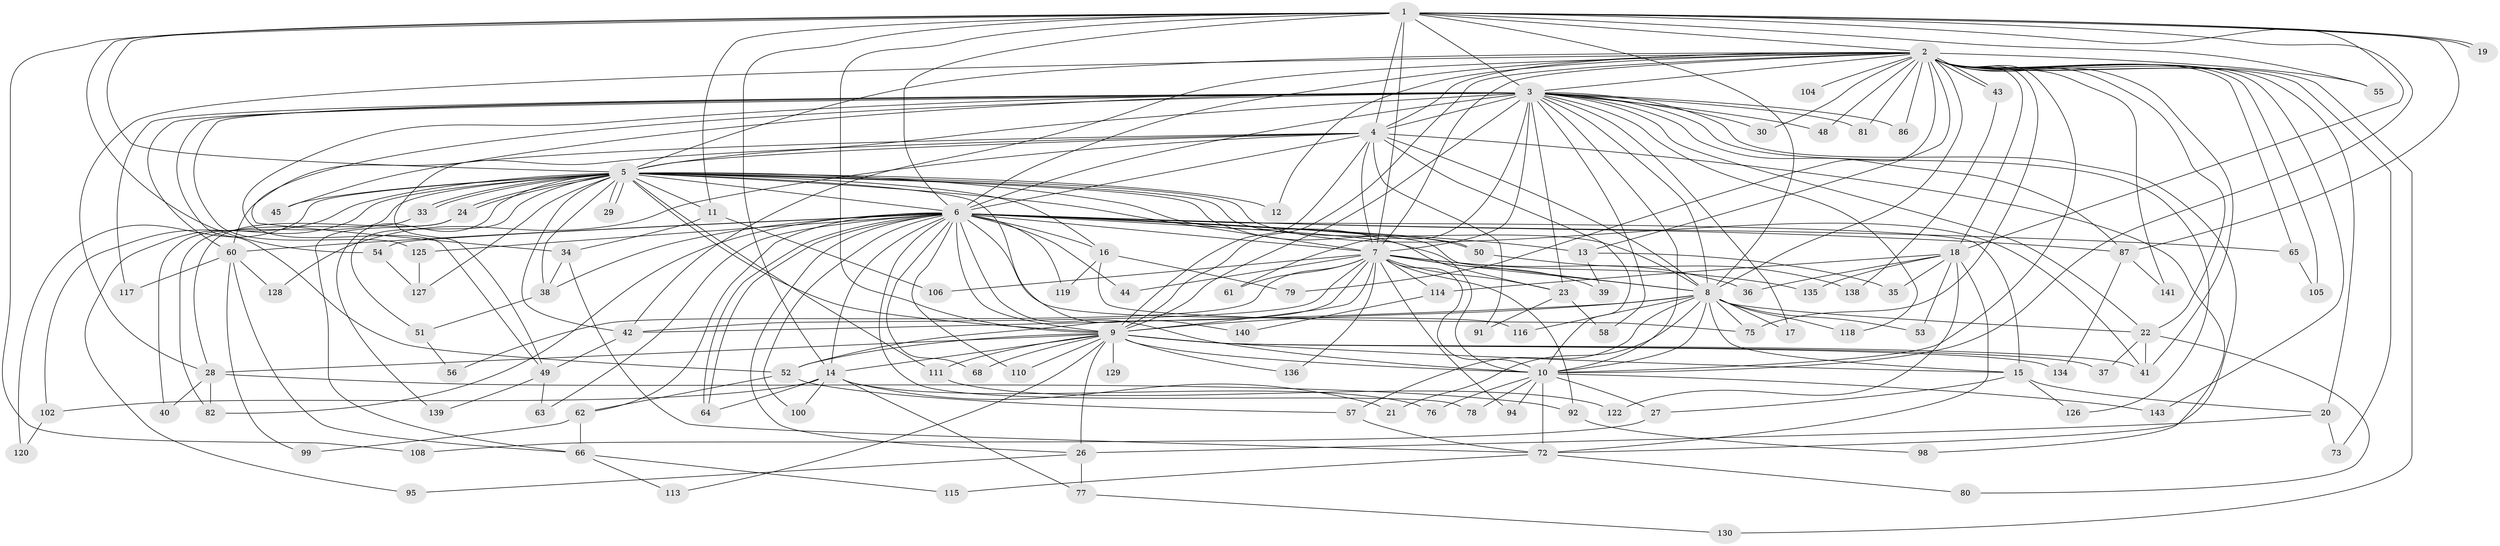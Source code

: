 // original degree distribution, {19: 0.006993006993006993, 34: 0.013986013986013986, 27: 0.006993006993006993, 15: 0.006993006993006993, 33: 0.006993006993006993, 25: 0.013986013986013986, 20: 0.006993006993006993, 12: 0.006993006993006993, 4: 0.09090909090909091, 2: 0.5524475524475524, 9: 0.006993006993006993, 5: 0.04895104895104895, 6: 0.027972027972027972, 8: 0.006993006993006993, 3: 0.18181818181818182, 7: 0.013986013986013986}
// Generated by graph-tools (version 1.1) at 2025/11/02/27/25 16:11:07]
// undirected, 110 vertices, 266 edges
graph export_dot {
graph [start="1"]
  node [color=gray90,style=filled];
  1 [super="+25"];
  2 [super="+84"];
  3 [super="+47"];
  4 [super="+85"];
  5 [super="+69"];
  6 [super="+70"];
  7 [super="+133"];
  8 [super="+67"];
  9 [super="+89"];
  10 [super="+31"];
  11;
  12;
  13;
  14 [super="+32"];
  15 [super="+101"];
  16 [super="+131"];
  17;
  18 [super="+112"];
  19;
  20;
  21;
  22;
  23 [super="+90"];
  24;
  26 [super="+46"];
  27;
  28;
  29;
  30 [super="+59"];
  33;
  34;
  35;
  36;
  37;
  38 [super="+96"];
  39;
  40;
  41 [super="+88"];
  42 [super="+124"];
  43;
  44;
  45;
  48;
  49 [super="+103"];
  50 [super="+71"];
  51;
  52 [super="+137"];
  53;
  54;
  55;
  56;
  57 [super="+123"];
  58;
  60 [super="+74"];
  61;
  62;
  63;
  64 [super="+132"];
  65;
  66 [super="+109"];
  68;
  72 [super="+97"];
  73;
  75 [super="+121"];
  76;
  77 [super="+107"];
  78;
  79;
  80;
  81;
  82 [super="+83"];
  86;
  87 [super="+93"];
  91;
  92;
  94;
  95;
  98;
  99;
  100;
  102;
  104;
  105;
  106;
  108;
  110;
  111;
  113;
  114;
  115;
  116;
  117;
  118;
  119;
  120;
  122;
  125;
  126;
  127 [super="+142"];
  128;
  129;
  130;
  134;
  135;
  136;
  138;
  139;
  140;
  141;
  143;
  1 -- 2;
  1 -- 3;
  1 -- 4;
  1 -- 5;
  1 -- 6;
  1 -- 7 [weight=2];
  1 -- 8;
  1 -- 9;
  1 -- 10;
  1 -- 11;
  1 -- 18;
  1 -- 19;
  1 -- 19;
  1 -- 54;
  1 -- 55;
  1 -- 87;
  1 -- 108;
  1 -- 14;
  2 -- 3;
  2 -- 4;
  2 -- 5;
  2 -- 6;
  2 -- 7;
  2 -- 8;
  2 -- 9;
  2 -- 10;
  2 -- 12;
  2 -- 13;
  2 -- 18;
  2 -- 20;
  2 -- 22;
  2 -- 28;
  2 -- 30 [weight=2];
  2 -- 41;
  2 -- 43;
  2 -- 43;
  2 -- 48;
  2 -- 55;
  2 -- 65;
  2 -- 73;
  2 -- 79;
  2 -- 81;
  2 -- 86;
  2 -- 104 [weight=2];
  2 -- 105;
  2 -- 130;
  2 -- 141;
  2 -- 143;
  2 -- 42;
  2 -- 75;
  3 -- 4 [weight=2];
  3 -- 5;
  3 -- 6;
  3 -- 7;
  3 -- 8;
  3 -- 9;
  3 -- 10;
  3 -- 17;
  3 -- 30;
  3 -- 34;
  3 -- 45;
  3 -- 48;
  3 -- 58;
  3 -- 60;
  3 -- 61;
  3 -- 81;
  3 -- 87;
  3 -- 117;
  3 -- 125;
  3 -- 22;
  3 -- 118;
  3 -- 86;
  3 -- 126;
  3 -- 72;
  3 -- 49;
  3 -- 23;
  3 -- 52;
  4 -- 5;
  4 -- 6;
  4 -- 7;
  4 -- 8 [weight=2];
  4 -- 9;
  4 -- 10;
  4 -- 49;
  4 -- 60;
  4 -- 98;
  4 -- 128;
  4 -- 91;
  5 -- 6 [weight=2];
  5 -- 7;
  5 -- 8;
  5 -- 9;
  5 -- 10;
  5 -- 11;
  5 -- 12;
  5 -- 16 [weight=2];
  5 -- 24;
  5 -- 24;
  5 -- 29;
  5 -- 29;
  5 -- 33;
  5 -- 33;
  5 -- 38;
  5 -- 40;
  5 -- 42;
  5 -- 45;
  5 -- 50;
  5 -- 51;
  5 -- 95;
  5 -- 102;
  5 -- 111;
  5 -- 139;
  5 -- 140;
  5 -- 120;
  5 -- 41;
  5 -- 127;
  6 -- 7;
  6 -- 8;
  6 -- 9;
  6 -- 10;
  6 -- 13;
  6 -- 14;
  6 -- 15;
  6 -- 16;
  6 -- 23;
  6 -- 44;
  6 -- 50 [weight=2];
  6 -- 54;
  6 -- 62;
  6 -- 63;
  6 -- 64;
  6 -- 64;
  6 -- 65;
  6 -- 68;
  6 -- 78;
  6 -- 100;
  6 -- 110;
  6 -- 116;
  6 -- 119;
  6 -- 87;
  6 -- 60;
  6 -- 26;
  6 -- 125;
  6 -- 82;
  6 -- 38;
  7 -- 8;
  7 -- 9 [weight=2];
  7 -- 10;
  7 -- 23;
  7 -- 36;
  7 -- 39;
  7 -- 42;
  7 -- 44;
  7 -- 52;
  7 -- 56;
  7 -- 61;
  7 -- 92;
  7 -- 94;
  7 -- 106;
  7 -- 114;
  7 -- 135;
  7 -- 136;
  8 -- 9;
  8 -- 10;
  8 -- 15;
  8 -- 17;
  8 -- 21;
  8 -- 22;
  8 -- 53;
  8 -- 57;
  8 -- 75;
  8 -- 116;
  8 -- 118;
  8 -- 42;
  9 -- 10 [weight=2];
  9 -- 14;
  9 -- 26;
  9 -- 37;
  9 -- 41;
  9 -- 52;
  9 -- 68;
  9 -- 110;
  9 -- 111;
  9 -- 113;
  9 -- 129 [weight=2];
  9 -- 134;
  9 -- 136;
  9 -- 28;
  9 -- 15;
  10 -- 27;
  10 -- 143;
  10 -- 78;
  10 -- 72;
  10 -- 76;
  10 -- 94;
  11 -- 34;
  11 -- 106;
  13 -- 35;
  13 -- 39;
  14 -- 21;
  14 -- 76;
  14 -- 100;
  14 -- 102;
  14 -- 77;
  14 -- 64;
  15 -- 20;
  15 -- 27;
  15 -- 126;
  16 -- 75;
  16 -- 79;
  16 -- 119;
  18 -- 35;
  18 -- 36;
  18 -- 53;
  18 -- 114;
  18 -- 135;
  18 -- 72;
  18 -- 122;
  20 -- 26;
  20 -- 73;
  22 -- 37;
  22 -- 80;
  22 -- 41;
  23 -- 58;
  23 -- 91;
  24 -- 28;
  24 -- 66;
  26 -- 77 [weight=2];
  26 -- 95;
  27 -- 108;
  28 -- 40;
  28 -- 82;
  28 -- 92;
  33 -- 82;
  34 -- 38;
  34 -- 72;
  38 -- 51;
  42 -- 49;
  43 -- 138;
  49 -- 63;
  49 -- 139;
  50 -- 138;
  51 -- 56;
  52 -- 57;
  52 -- 62;
  54 -- 127;
  57 -- 72;
  60 -- 66;
  60 -- 99;
  60 -- 117;
  60 -- 128;
  62 -- 99;
  62 -- 66;
  65 -- 105;
  66 -- 115;
  66 -- 113;
  72 -- 80;
  72 -- 115;
  77 -- 130;
  87 -- 134;
  87 -- 141;
  92 -- 98;
  102 -- 120;
  111 -- 122;
  114 -- 140;
  125 -- 127;
}

